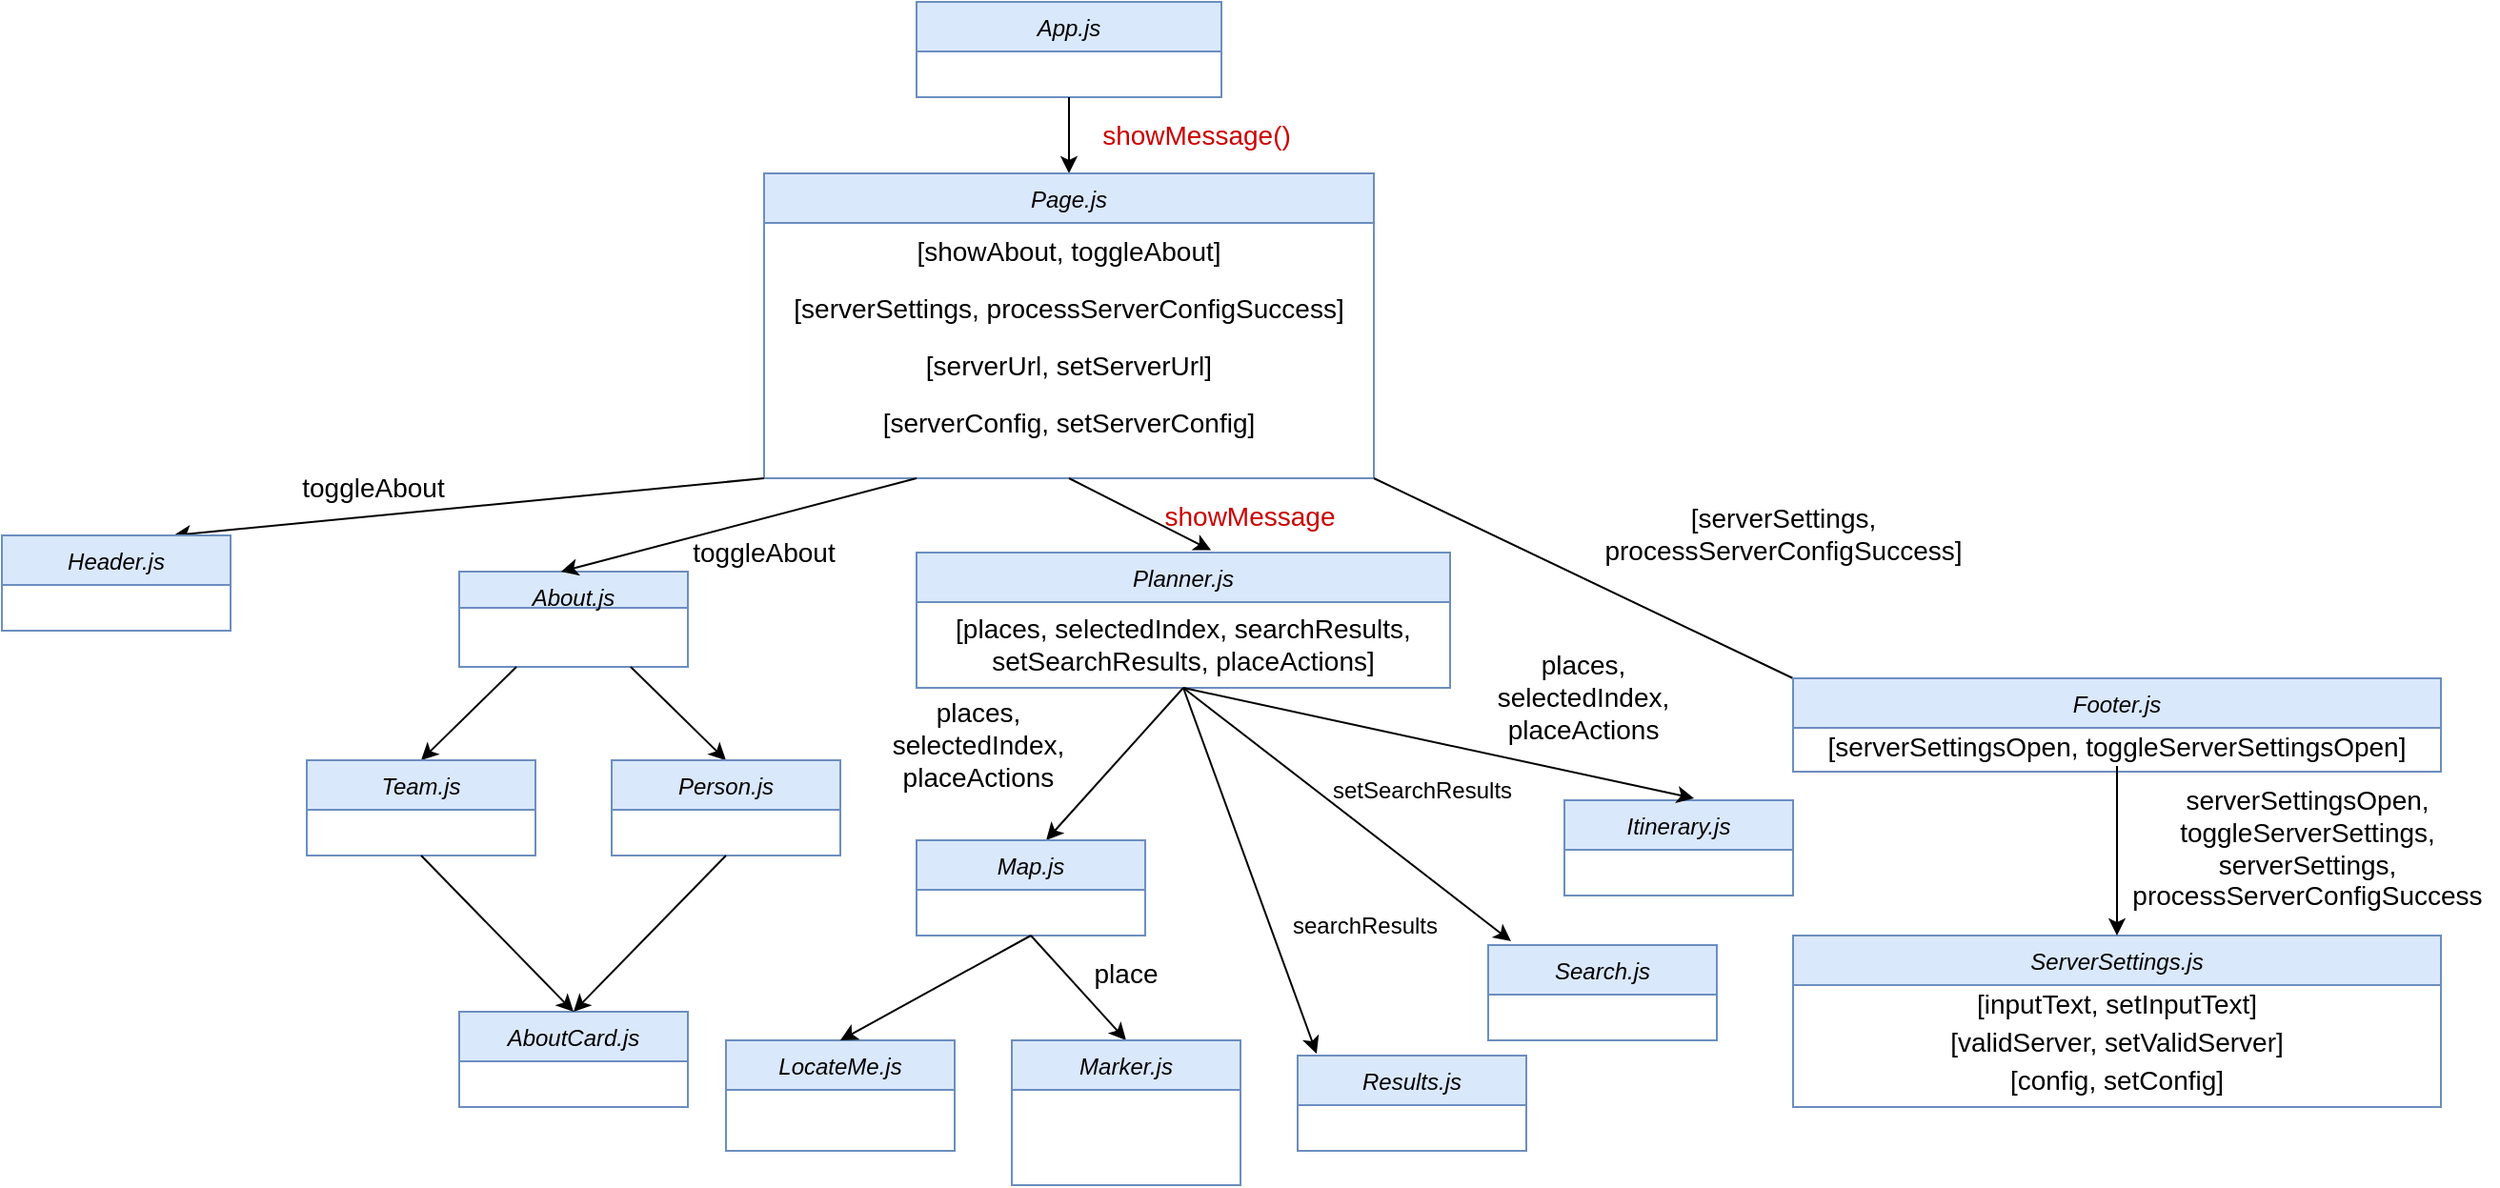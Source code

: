 <mxfile version="15.2.7" type="device"><diagram id="C5RBs43oDa-KdzZeNtuy" name="Page-1"><mxGraphModel dx="2249" dy="816" grid="1" gridSize="10" guides="1" tooltips="1" connect="1" arrows="1" fold="1" page="1" pageScale="1" pageWidth="827" pageHeight="1169" math="0" shadow="0"><root><mxCell id="WIyWlLk6GJQsqaUBKTNV-0"/><mxCell id="WIyWlLk6GJQsqaUBKTNV-1" parent="WIyWlLk6GJQsqaUBKTNV-0"/><mxCell id="zkfFHV4jXpPFQw0GAbJ--0" value="App.js" style="swimlane;fontStyle=2;align=center;verticalAlign=top;childLayout=stackLayout;horizontal=1;startSize=26;horizontalStack=0;resizeParent=1;resizeLast=0;collapsible=1;marginBottom=0;rounded=0;shadow=0;strokeWidth=1;fillColor=#dae8fc;strokeColor=#6c8ebf;" parent="WIyWlLk6GJQsqaUBKTNV-1" vertex="1"><mxGeometry x="320" y="40" width="160" height="50" as="geometry"><mxRectangle x="230" y="140" width="160" height="26" as="alternateBounds"/></mxGeometry></mxCell><mxCell id="g0mdMtbnOLX86qoJO8TE-1" value="" style="endArrow=classic;html=1;exitX=0.5;exitY=1;exitDx=0;exitDy=0;entryX=0.5;entryY=0;entryDx=0;entryDy=0;" parent="WIyWlLk6GJQsqaUBKTNV-1" source="zkfFHV4jXpPFQw0GAbJ--0" target="g0mdMtbnOLX86qoJO8TE-5" edge="1"><mxGeometry width="50" height="50" relative="1" as="geometry"><mxPoint x="390" y="440" as="sourcePoint"/><mxPoint x="400" y="120" as="targetPoint"/></mxGeometry></mxCell><mxCell id="g0mdMtbnOLX86qoJO8TE-5" value="Page.js" style="swimlane;fontStyle=2;align=center;verticalAlign=top;childLayout=stackLayout;horizontal=1;startSize=26;horizontalStack=0;resizeParent=1;resizeLast=0;collapsible=1;marginBottom=0;rounded=0;shadow=0;strokeWidth=1;fillColor=#dae8fc;strokeColor=#6c8ebf;" parent="WIyWlLk6GJQsqaUBKTNV-1" vertex="1"><mxGeometry x="240" y="130" width="320" height="160" as="geometry"><mxRectangle x="230" y="140" width="160" height="26" as="alternateBounds"/></mxGeometry></mxCell><mxCell id="g0mdMtbnOLX86qoJO8TE-7" value="[showAbout, toggleAbout]" style="text;html=1;strokeColor=none;fillColor=none;align=center;verticalAlign=middle;whiteSpace=wrap;rounded=0;fontSize=14;" parent="g0mdMtbnOLX86qoJO8TE-5" vertex="1"><mxGeometry y="26" width="320" height="30" as="geometry"/></mxCell><mxCell id="g0mdMtbnOLX86qoJO8TE-6" value="[serverSettings, processServerConfigSuccess]" style="text;html=1;strokeColor=none;fillColor=none;align=center;verticalAlign=middle;whiteSpace=wrap;rounded=0;fontSize=14;" parent="g0mdMtbnOLX86qoJO8TE-5" vertex="1"><mxGeometry y="56" width="320" height="30" as="geometry"/></mxCell><mxCell id="g0mdMtbnOLX86qoJO8TE-8" value="[serverUrl, setServerUrl]" style="text;html=1;strokeColor=none;fillColor=none;align=center;verticalAlign=middle;whiteSpace=wrap;rounded=0;fontSize=14;" parent="g0mdMtbnOLX86qoJO8TE-5" vertex="1"><mxGeometry y="86" width="320" height="30" as="geometry"/></mxCell><mxCell id="g0mdMtbnOLX86qoJO8TE-9" value="[serverConfig, setServerConfig]" style="text;html=1;strokeColor=none;fillColor=none;align=center;verticalAlign=middle;whiteSpace=wrap;rounded=0;fontSize=14;" parent="g0mdMtbnOLX86qoJO8TE-5" vertex="1"><mxGeometry y="116" width="320" height="30" as="geometry"/></mxCell><mxCell id="g0mdMtbnOLX86qoJO8TE-10" value="showMessage()" style="text;html=1;strokeColor=none;fillColor=none;align=center;verticalAlign=middle;whiteSpace=wrap;rounded=0;fontSize=14;fontColor=#CC0000;" parent="WIyWlLk6GJQsqaUBKTNV-1" vertex="1"><mxGeometry x="414" y="100" width="106" height="20" as="geometry"/></mxCell><mxCell id="g0mdMtbnOLX86qoJO8TE-13" value="" style="endArrow=classic;html=1;fontSize=14;entryX=0.75;entryY=0;entryDx=0;entryDy=0;exitX=0;exitY=1;exitDx=0;exitDy=0;" parent="WIyWlLk6GJQsqaUBKTNV-1" source="g0mdMtbnOLX86qoJO8TE-5" target="g0mdMtbnOLX86qoJO8TE-14" edge="1"><mxGeometry width="50" height="50" relative="1" as="geometry"><mxPoint x="60" y="320" as="sourcePoint"/><mxPoint x="60" y="340" as="targetPoint"/></mxGeometry></mxCell><mxCell id="g0mdMtbnOLX86qoJO8TE-14" value="Header.js" style="swimlane;fontStyle=2;align=center;verticalAlign=top;childLayout=stackLayout;horizontal=1;startSize=26;horizontalStack=0;resizeParent=1;resizeLast=0;collapsible=1;marginBottom=0;rounded=0;shadow=0;strokeWidth=1;fillColor=#dae8fc;strokeColor=#6c8ebf;" parent="WIyWlLk6GJQsqaUBKTNV-1" vertex="1"><mxGeometry x="-160" y="320" width="120" height="50" as="geometry"><mxRectangle x="230" y="140" width="160" height="26" as="alternateBounds"/></mxGeometry></mxCell><mxCell id="g0mdMtbnOLX86qoJO8TE-15" value="toggleAbout" style="text;html=1;strokeColor=none;fillColor=none;align=center;verticalAlign=middle;whiteSpace=wrap;rounded=0;fontSize=14;rotation=0;" parent="WIyWlLk6GJQsqaUBKTNV-1" vertex="1"><mxGeometry x="-20.0" y="280" width="110" height="30" as="geometry"/></mxCell><mxCell id="g0mdMtbnOLX86qoJO8TE-17" value="About.js" style="swimlane;fontStyle=2;align=center;verticalAlign=top;childLayout=stackLayout;horizontal=1;startSize=19;horizontalStack=0;resizeParent=1;resizeLast=0;collapsible=1;marginBottom=0;rounded=0;shadow=0;strokeWidth=1;fillColor=#dae8fc;strokeColor=#6c8ebf;" parent="WIyWlLk6GJQsqaUBKTNV-1" vertex="1"><mxGeometry x="80" y="339" width="120" height="50" as="geometry"><mxRectangle x="230" y="140" width="160" height="26" as="alternateBounds"/></mxGeometry></mxCell><mxCell id="g0mdMtbnOLX86qoJO8TE-19" value="" style="endArrow=classic;html=1;fontSize=14;entryX=0.445;entryY=0;entryDx=0;entryDy=0;entryPerimeter=0;exitX=0.25;exitY=1;exitDx=0;exitDy=0;" parent="WIyWlLk6GJQsqaUBKTNV-1" source="g0mdMtbnOLX86qoJO8TE-5" target="g0mdMtbnOLX86qoJO8TE-17" edge="1"><mxGeometry width="50" height="50" relative="1" as="geometry"><mxPoint x="180" y="320" as="sourcePoint"/><mxPoint x="440" y="380" as="targetPoint"/></mxGeometry></mxCell><mxCell id="g0mdMtbnOLX86qoJO8TE-20" value="toggleAbout" style="text;html=1;strokeColor=none;fillColor=none;align=center;verticalAlign=middle;whiteSpace=wrap;rounded=0;fontSize=14;rotation=0;" parent="WIyWlLk6GJQsqaUBKTNV-1" vertex="1"><mxGeometry x="190" y="319" width="100" height="20" as="geometry"/></mxCell><mxCell id="g0mdMtbnOLX86qoJO8TE-21" value="Planner.js&#10;" style="swimlane;fontStyle=2;align=center;verticalAlign=top;childLayout=stackLayout;horizontal=1;startSize=26;horizontalStack=0;resizeParent=1;resizeLast=0;collapsible=1;marginBottom=0;rounded=0;shadow=0;strokeWidth=1;fillColor=#dae8fc;strokeColor=#6c8ebf;" parent="WIyWlLk6GJQsqaUBKTNV-1" vertex="1"><mxGeometry x="320" y="329" width="280" height="71" as="geometry"><mxRectangle x="230" y="140" width="160" height="26" as="alternateBounds"/></mxGeometry></mxCell><mxCell id="g0mdMtbnOLX86qoJO8TE-22" value="[places, selectedIndex, searchResults, setSearchResults, placeActions]" style="text;html=1;strokeColor=none;fillColor=none;align=center;verticalAlign=middle;whiteSpace=wrap;rounded=0;fontSize=14;" parent="g0mdMtbnOLX86qoJO8TE-21" vertex="1"><mxGeometry y="26" width="280" height="44" as="geometry"/></mxCell><mxCell id="g0mdMtbnOLX86qoJO8TE-23" value="" style="endArrow=classic;html=1;fontSize=14;exitX=0.5;exitY=1;exitDx=0;exitDy=0;entryX=0.552;entryY=-0.017;entryDx=0;entryDy=0;entryPerimeter=0;" parent="WIyWlLk6GJQsqaUBKTNV-1" source="g0mdMtbnOLX86qoJO8TE-5" target="g0mdMtbnOLX86qoJO8TE-21" edge="1"><mxGeometry width="50" height="50" relative="1" as="geometry"><mxPoint x="390" y="430" as="sourcePoint"/><mxPoint x="440" y="380" as="targetPoint"/></mxGeometry></mxCell><mxCell id="g0mdMtbnOLX86qoJO8TE-24" value="&lt;span style=&quot;color: rgb(204 , 0 , 0)&quot;&gt;showMessage&lt;/span&gt;" style="text;html=1;strokeColor=none;fillColor=none;align=center;verticalAlign=middle;whiteSpace=wrap;rounded=0;fontSize=14;fontColor=#FF0000;" parent="WIyWlLk6GJQsqaUBKTNV-1" vertex="1"><mxGeometry x="440" y="300" width="110" height="20" as="geometry"/></mxCell><mxCell id="g0mdMtbnOLX86qoJO8TE-25" value="" style="endArrow=none;html=1;fontSize=14;fontColor=#FF0000;entryX=1;entryY=1;entryDx=0;entryDy=0;exitX=0;exitY=0;exitDx=0;exitDy=0;" parent="WIyWlLk6GJQsqaUBKTNV-1" source="g0mdMtbnOLX86qoJO8TE-27" target="g0mdMtbnOLX86qoJO8TE-5" edge="1"><mxGeometry width="50" height="50" relative="1" as="geometry"><mxPoint x="790" y="320" as="sourcePoint"/><mxPoint x="440" y="380" as="targetPoint"/></mxGeometry></mxCell><mxCell id="g0mdMtbnOLX86qoJO8TE-27" value="Footer.js" style="swimlane;fontStyle=2;align=center;verticalAlign=top;childLayout=stackLayout;horizontal=1;startSize=26;horizontalStack=0;resizeParent=1;resizeLast=0;collapsible=1;marginBottom=0;rounded=0;shadow=0;strokeWidth=1;fillColor=#dae8fc;strokeColor=#6c8ebf;" parent="WIyWlLk6GJQsqaUBKTNV-1" vertex="1"><mxGeometry x="780" y="395" width="340" height="49" as="geometry"><mxRectangle x="230" y="140" width="160" height="26" as="alternateBounds"/></mxGeometry></mxCell><mxCell id="g0mdMtbnOLX86qoJO8TE-28" value="[serverSettingsOpen, toggleServerSettingsOpen]" style="text;html=1;strokeColor=none;fillColor=none;align=center;verticalAlign=middle;whiteSpace=wrap;rounded=0;fontSize=14;" parent="g0mdMtbnOLX86qoJO8TE-27" vertex="1"><mxGeometry y="26" width="340" height="20" as="geometry"/></mxCell><mxCell id="g0mdMtbnOLX86qoJO8TE-31" value="[serverSettings, &lt;br&gt;processServerConfigSuccess]" style="text;html=1;strokeColor=none;fillColor=none;align=center;verticalAlign=middle;whiteSpace=wrap;rounded=0;fontSize=14;fontColor=#000000;rotation=0;" parent="WIyWlLk6GJQsqaUBKTNV-1" vertex="1"><mxGeometry x="620" y="309" width="310" height="20" as="geometry"/></mxCell><mxCell id="5tMOveRKJM7UiPLKbEom-1" value="" style="endArrow=classic;html=1;fontColor=#CC0000;entryX=0.567;entryY=0;entryDx=0;entryDy=0;entryPerimeter=0;exitX=0.5;exitY=1;exitDx=0;exitDy=0;" parent="WIyWlLk6GJQsqaUBKTNV-1" source="g0mdMtbnOLX86qoJO8TE-21" target="5tMOveRKJM7UiPLKbEom-2" edge="1"><mxGeometry width="50" height="50" relative="1" as="geometry"><mxPoint x="390" y="390" as="sourcePoint"/><mxPoint x="350" y="520" as="targetPoint"/></mxGeometry></mxCell><mxCell id="5tMOveRKJM7UiPLKbEom-2" value="Map.js" style="swimlane;fontStyle=2;align=center;verticalAlign=top;childLayout=stackLayout;horizontal=1;startSize=26;horizontalStack=0;resizeParent=1;resizeLast=0;collapsible=1;marginBottom=0;rounded=0;shadow=0;strokeWidth=1;fillColor=#dae8fc;strokeColor=#6c8ebf;" parent="WIyWlLk6GJQsqaUBKTNV-1" vertex="1"><mxGeometry x="320" y="480" width="120" height="50" as="geometry"><mxRectangle x="230" y="140" width="160" height="26" as="alternateBounds"/></mxGeometry></mxCell><mxCell id="5tMOveRKJM7UiPLKbEom-3" value="" style="endArrow=classic;html=1;fontColor=#CC0000;entryX=0.5;entryY=0;entryDx=0;entryDy=0;exitX=0.5;exitY=1;exitDx=0;exitDy=0;" parent="WIyWlLk6GJQsqaUBKTNV-1" source="5tMOveRKJM7UiPLKbEom-2" target="5tMOveRKJM7UiPLKbEom-4" edge="1"><mxGeometry width="50" height="50" relative="1" as="geometry"><mxPoint x="340" y="530" as="sourcePoint"/><mxPoint x="340" y="580" as="targetPoint"/></mxGeometry></mxCell><mxCell id="5tMOveRKJM7UiPLKbEom-4" value="Marker.js" style="swimlane;fontStyle=2;align=center;verticalAlign=top;childLayout=stackLayout;horizontal=1;startSize=26;horizontalStack=0;resizeParent=1;resizeLast=0;collapsible=1;marginBottom=0;rounded=0;shadow=0;strokeWidth=1;fillColor=#dae8fc;strokeColor=#6c8ebf;" parent="WIyWlLk6GJQsqaUBKTNV-1" vertex="1"><mxGeometry x="370" y="585" width="120" height="76" as="geometry"><mxRectangle x="230" y="140" width="160" height="26" as="alternateBounds"/></mxGeometry></mxCell><mxCell id="5tMOveRKJM7UiPLKbEom-6" value="Itinerary.js" style="swimlane;fontStyle=2;align=center;verticalAlign=top;childLayout=stackLayout;horizontal=1;startSize=26;horizontalStack=0;resizeParent=1;resizeLast=0;collapsible=1;marginBottom=0;rounded=0;shadow=0;strokeWidth=1;fillColor=#dae8fc;strokeColor=#6c8ebf;" parent="WIyWlLk6GJQsqaUBKTNV-1" vertex="1"><mxGeometry x="660" y="459" width="120" height="50" as="geometry"><mxRectangle x="230" y="140" width="160" height="26" as="alternateBounds"/></mxGeometry></mxCell><mxCell id="5tMOveRKJM7UiPLKbEom-7" value="ServerSettings.js&#10;" style="swimlane;fontStyle=2;align=center;verticalAlign=top;childLayout=stackLayout;horizontal=1;startSize=26;horizontalStack=0;resizeParent=1;resizeLast=0;collapsible=1;marginBottom=0;rounded=0;shadow=0;strokeWidth=1;fillColor=#dae8fc;strokeColor=#6c8ebf;" parent="WIyWlLk6GJQsqaUBKTNV-1" vertex="1"><mxGeometry x="780" y="530" width="340" height="90" as="geometry"><mxRectangle x="230" y="140" width="160" height="26" as="alternateBounds"/></mxGeometry></mxCell><mxCell id="5tMOveRKJM7UiPLKbEom-19" value="[inputText, setInputText]" style="text;html=1;strokeColor=none;fillColor=none;align=center;verticalAlign=middle;whiteSpace=wrap;rounded=0;fontColor=#000000;fontSize=14;" parent="5tMOveRKJM7UiPLKbEom-7" vertex="1"><mxGeometry y="26" width="340" height="20" as="geometry"/></mxCell><mxCell id="5tMOveRKJM7UiPLKbEom-20" value="[validServer, setValidServer]" style="text;html=1;strokeColor=none;fillColor=none;align=center;verticalAlign=middle;whiteSpace=wrap;rounded=0;fontColor=#000000;fontSize=14;" parent="5tMOveRKJM7UiPLKbEom-7" vertex="1"><mxGeometry y="46" width="340" height="20" as="geometry"/></mxCell><mxCell id="5tMOveRKJM7UiPLKbEom-21" value="[config, setConfig]" style="text;html=1;strokeColor=none;fillColor=none;align=center;verticalAlign=middle;whiteSpace=wrap;rounded=0;fontColor=#000000;fontSize=14;" parent="5tMOveRKJM7UiPLKbEom-7" vertex="1"><mxGeometry y="66" width="340" height="20" as="geometry"/></mxCell><mxCell id="5tMOveRKJM7UiPLKbEom-12" value="" style="endArrow=classic;html=1;fontColor=#CC0000;entryX=0.567;entryY=-0.02;entryDx=0;entryDy=0;entryPerimeter=0;exitX=0.5;exitY=1;exitDx=0;exitDy=0;" parent="WIyWlLk6GJQsqaUBKTNV-1" source="g0mdMtbnOLX86qoJO8TE-21" target="5tMOveRKJM7UiPLKbEom-6" edge="1"><mxGeometry width="50" height="50" relative="1" as="geometry"><mxPoint x="610" y="390" as="sourcePoint"/><mxPoint x="420" y="300" as="targetPoint"/></mxGeometry></mxCell><mxCell id="5tMOveRKJM7UiPLKbEom-13" value="" style="endArrow=classic;html=1;fontColor=#CC0000;entryX=0.5;entryY=0;entryDx=0;entryDy=0;exitX=0.5;exitY=1;exitDx=0;exitDy=0;" parent="WIyWlLk6GJQsqaUBKTNV-1" source="g0mdMtbnOLX86qoJO8TE-28" target="5tMOveRKJM7UiPLKbEom-7" edge="1"><mxGeometry width="50" height="50" relative="1" as="geometry"><mxPoint x="1310" y="442" as="sourcePoint"/><mxPoint x="890" y="352" as="targetPoint"/></mxGeometry></mxCell><mxCell id="5tMOveRKJM7UiPLKbEom-16" value="places, &lt;br&gt;selectedIndex, placeActions" style="text;html=1;strokeColor=none;fillColor=none;align=center;verticalAlign=middle;whiteSpace=wrap;rounded=0;rotation=0;fontSize=14;" parent="WIyWlLk6GJQsqaUBKTNV-1" vertex="1"><mxGeometry x="280" y="420" width="145" height="20" as="geometry"/></mxCell><mxCell id="5tMOveRKJM7UiPLKbEom-18" value="places, selectedIndex, placeActions" style="text;html=1;strokeColor=none;fillColor=none;align=center;verticalAlign=middle;whiteSpace=wrap;rounded=0;fontSize=14;" parent="WIyWlLk6GJQsqaUBKTNV-1" vertex="1"><mxGeometry x="640" y="395" width="60" height="20" as="geometry"/></mxCell><mxCell id="5tMOveRKJM7UiPLKbEom-22" value="serverSettingsOpen, toggleServerSettings, serverSettings, processServerConfigSuccess" style="text;html=1;strokeColor=none;fillColor=none;align=center;verticalAlign=middle;whiteSpace=wrap;rounded=0;fontSize=14;fontColor=#000000;" parent="WIyWlLk6GJQsqaUBKTNV-1" vertex="1"><mxGeometry x="950" y="444" width="200" height="80" as="geometry"/></mxCell><mxCell id="IdO1nBqBswE0atnGLBGR-1" value="" style="endArrow=classic;html=1;exitX=0.25;exitY=1;exitDx=0;exitDy=0;entryX=0.5;entryY=0;entryDx=0;entryDy=0;" parent="WIyWlLk6GJQsqaUBKTNV-1" source="g0mdMtbnOLX86qoJO8TE-17" target="IdO1nBqBswE0atnGLBGR-3" edge="1"><mxGeometry width="50" height="50" relative="1" as="geometry"><mxPoint x="360" y="438" as="sourcePoint"/><mxPoint x="-10" y="438" as="targetPoint"/></mxGeometry></mxCell><mxCell id="IdO1nBqBswE0atnGLBGR-2" value="" style="endArrow=classic;html=1;exitX=0.75;exitY=1;exitDx=0;exitDy=0;entryX=0.5;entryY=0;entryDx=0;entryDy=0;" parent="WIyWlLk6GJQsqaUBKTNV-1" source="g0mdMtbnOLX86qoJO8TE-17" target="IdO1nBqBswE0atnGLBGR-4" edge="1"><mxGeometry width="50" height="50" relative="1" as="geometry"><mxPoint x="360" y="438" as="sourcePoint"/><mxPoint x="200" y="438" as="targetPoint"/></mxGeometry></mxCell><mxCell id="IdO1nBqBswE0atnGLBGR-3" value="Team.js" style="swimlane;fontStyle=2;align=center;verticalAlign=top;childLayout=stackLayout;horizontal=1;startSize=26;horizontalStack=0;resizeParent=1;resizeLast=0;collapsible=1;marginBottom=0;rounded=0;shadow=0;strokeWidth=1;fillColor=#dae8fc;strokeColor=#6c8ebf;" parent="WIyWlLk6GJQsqaUBKTNV-1" vertex="1"><mxGeometry y="438" width="120" height="50" as="geometry"><mxRectangle x="230" y="140" width="160" height="26" as="alternateBounds"/></mxGeometry></mxCell><mxCell id="IdO1nBqBswE0atnGLBGR-4" value="Person.js&#10;" style="swimlane;fontStyle=2;align=center;verticalAlign=top;childLayout=stackLayout;horizontal=1;startSize=26;horizontalStack=0;resizeParent=1;resizeLast=0;collapsible=1;marginBottom=0;rounded=0;shadow=0;strokeWidth=1;fillColor=#dae8fc;strokeColor=#6c8ebf;" parent="WIyWlLk6GJQsqaUBKTNV-1" vertex="1"><mxGeometry x="160" y="438" width="120" height="50" as="geometry"><mxRectangle x="230" y="140" width="160" height="26" as="alternateBounds"/></mxGeometry></mxCell><mxCell id="IdO1nBqBswE0atnGLBGR-8" value="AboutCard.js&#10;" style="swimlane;fontStyle=2;align=center;verticalAlign=top;childLayout=stackLayout;horizontal=1;startSize=26;horizontalStack=0;resizeParent=1;resizeLast=0;collapsible=1;marginBottom=0;rounded=0;shadow=0;strokeWidth=1;fillColor=#dae8fc;strokeColor=#6c8ebf;" parent="WIyWlLk6GJQsqaUBKTNV-1" vertex="1"><mxGeometry x="80" y="570" width="120" height="50" as="geometry"><mxRectangle x="230" y="140" width="160" height="26" as="alternateBounds"/></mxGeometry></mxCell><mxCell id="IdO1nBqBswE0atnGLBGR-10" value="" style="endArrow=classic;html=1;exitX=0.5;exitY=1;exitDx=0;exitDy=0;entryX=0.5;entryY=0;entryDx=0;entryDy=0;" parent="WIyWlLk6GJQsqaUBKTNV-1" source="IdO1nBqBswE0atnGLBGR-4" target="IdO1nBqBswE0atnGLBGR-8" edge="1"><mxGeometry width="50" height="50" relative="1" as="geometry"><mxPoint x="360" y="438" as="sourcePoint"/><mxPoint x="190" y="568" as="targetPoint"/></mxGeometry></mxCell><mxCell id="IdO1nBqBswE0atnGLBGR-12" value="" style="endArrow=classic;html=1;exitX=0.5;exitY=1;exitDx=0;exitDy=0;entryX=0.5;entryY=0;entryDx=0;entryDy=0;" parent="WIyWlLk6GJQsqaUBKTNV-1" source="IdO1nBqBswE0atnGLBGR-3" target="IdO1nBqBswE0atnGLBGR-8" edge="1"><mxGeometry width="50" height="50" relative="1" as="geometry"><mxPoint x="200" y="538" as="sourcePoint"/><mxPoint x="200" y="578" as="targetPoint"/></mxGeometry></mxCell><mxCell id="IdO1nBqBswE0atnGLBGR-14" value="place" style="text;html=1;strokeColor=none;fillColor=none;align=center;verticalAlign=middle;whiteSpace=wrap;rounded=0;fontSize=14;" parent="WIyWlLk6GJQsqaUBKTNV-1" vertex="1"><mxGeometry x="400" y="540" width="60" height="20" as="geometry"/></mxCell><mxCell id="zqm1BR6Tx8KLgLhq8kHU-1" value="LocateMe.js" style="swimlane;fontStyle=2;align=center;verticalAlign=top;childLayout=stackLayout;horizontal=1;startSize=26;horizontalStack=0;resizeParent=1;resizeLast=0;collapsible=1;marginBottom=0;rounded=0;shadow=0;strokeWidth=1;fillColor=#dae8fc;strokeColor=#6c8ebf;" vertex="1" parent="WIyWlLk6GJQsqaUBKTNV-1"><mxGeometry x="220" y="585" width="120" height="58" as="geometry"><mxRectangle x="230" y="140" width="160" height="26" as="alternateBounds"/></mxGeometry></mxCell><mxCell id="zqm1BR6Tx8KLgLhq8kHU-3" value="" style="endArrow=classic;html=1;entryX=0.5;entryY=0;entryDx=0;entryDy=0;" edge="1" parent="WIyWlLk6GJQsqaUBKTNV-1" target="zqm1BR6Tx8KLgLhq8kHU-1"><mxGeometry width="50" height="50" relative="1" as="geometry"><mxPoint x="380" y="530" as="sourcePoint"/><mxPoint x="500" y="390" as="targetPoint"/></mxGeometry></mxCell><mxCell id="zqm1BR6Tx8KLgLhq8kHU-4" value="" style="endArrow=classic;html=1;entryX=0.1;entryY=-0.04;entryDx=0;entryDy=0;entryPerimeter=0;" edge="1" parent="WIyWlLk6GJQsqaUBKTNV-1" target="zqm1BR6Tx8KLgLhq8kHU-5"><mxGeometry width="50" height="50" relative="1" as="geometry"><mxPoint x="460" y="400" as="sourcePoint"/><mxPoint x="550" y="590" as="targetPoint"/></mxGeometry></mxCell><mxCell id="zqm1BR6Tx8KLgLhq8kHU-5" value="Search.js" style="swimlane;fontStyle=2;align=center;verticalAlign=top;childLayout=stackLayout;horizontal=1;startSize=26;horizontalStack=0;resizeParent=1;resizeLast=0;collapsible=1;marginBottom=0;rounded=0;shadow=0;strokeWidth=1;fillColor=#dae8fc;strokeColor=#6c8ebf;" vertex="1" parent="WIyWlLk6GJQsqaUBKTNV-1"><mxGeometry x="620" y="535" width="120" height="50" as="geometry"><mxRectangle x="230" y="140" width="160" height="26" as="alternateBounds"/></mxGeometry></mxCell><mxCell id="zqm1BR6Tx8KLgLhq8kHU-6" value="" style="endArrow=classic;html=1;entryX=0.083;entryY=-0.02;entryDx=0;entryDy=0;entryPerimeter=0;" edge="1" parent="WIyWlLk6GJQsqaUBKTNV-1" target="zqm1BR6Tx8KLgLhq8kHU-8"><mxGeometry width="50" height="50" relative="1" as="geometry"><mxPoint x="460" y="400" as="sourcePoint"/><mxPoint x="550" y="600" as="targetPoint"/></mxGeometry></mxCell><mxCell id="zqm1BR6Tx8KLgLhq8kHU-8" value="Results.js" style="swimlane;fontStyle=2;align=center;verticalAlign=top;childLayout=stackLayout;horizontal=1;startSize=26;horizontalStack=0;resizeParent=1;resizeLast=0;collapsible=1;marginBottom=0;rounded=0;shadow=0;strokeWidth=1;fillColor=#dae8fc;strokeColor=#6c8ebf;" vertex="1" parent="WIyWlLk6GJQsqaUBKTNV-1"><mxGeometry x="520" y="593" width="120" height="50" as="geometry"><mxRectangle x="230" y="140" width="160" height="26" as="alternateBounds"/></mxGeometry></mxCell><mxCell id="zqm1BR6Tx8KLgLhq8kHU-9" value="setSearchResults" style="text;html=1;align=center;verticalAlign=middle;resizable=0;points=[];autosize=1;strokeColor=none;fillColor=none;" vertex="1" parent="WIyWlLk6GJQsqaUBKTNV-1"><mxGeometry x="530" y="444" width="110" height="20" as="geometry"/></mxCell><mxCell id="zqm1BR6Tx8KLgLhq8kHU-10" value="searchResults" style="text;html=1;align=center;verticalAlign=middle;resizable=0;points=[];autosize=1;strokeColor=none;fillColor=none;" vertex="1" parent="WIyWlLk6GJQsqaUBKTNV-1"><mxGeometry x="510" y="515" width="90" height="20" as="geometry"/></mxCell></root></mxGraphModel></diagram></mxfile>